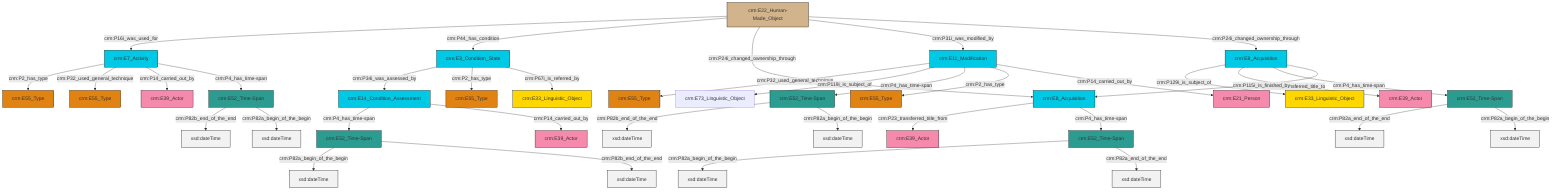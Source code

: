 graph TD
classDef Literal fill:#f2f2f2,stroke:#000000;
classDef CRM_Entity fill:#FFFFFF,stroke:#000000;
classDef Temporal_Entity fill:#00C9E6, stroke:#000000;
classDef Type fill:#E18312, stroke:#000000;
classDef Time-Span fill:#2C9C91, stroke:#000000;
classDef Appellation fill:#FFEB7F, stroke:#000000;
classDef Place fill:#008836, stroke:#000000;
classDef Persistent_Item fill:#B266B2, stroke:#000000;
classDef Conceptual_Object fill:#FFD700, stroke:#000000;
classDef Physical_Thing fill:#D2B48C, stroke:#000000;
classDef Actor fill:#f58aad, stroke:#000000;
classDef PC_Classes fill:#4ce600, stroke:#000000;
classDef Multi fill:#cccccc,stroke:#000000;

0["crm:E8_Acquisition"]:::Temporal_Entity -->|crm:P23_transferred_title_from| 1["crm:E39_Actor"]:::Actor
0["crm:E8_Acquisition"]:::Temporal_Entity -->|crm:P4_has_time-span| 2["crm:E52_Time-Span"]:::Time-Span
3["crm:E3_Condition_State"]:::Temporal_Entity -->|crm:P34i_was_assessed_by| 4["crm:E14_Condition_Assessment"]:::Temporal_Entity
7["crm:E7_Activity"]:::Temporal_Entity -->|crm:P2_has_type| 8["crm:E55_Type"]:::Type
9["crm:E11_Modification"]:::Temporal_Entity -->|crm:P32_used_general_technique| 10["crm:E55_Type"]:::Type
7["crm:E7_Activity"]:::Temporal_Entity -->|crm:P32_used_general_technique| 11["crm:E55_Type"]:::Type
12["crm:E8_Acquisition"]:::Temporal_Entity -->|crm:P129i_is_subject_of| 13["crm:E33_Linguistic_Object"]:::Conceptual_Object
9["crm:E11_Modification"]:::Temporal_Entity -->|crm:P119i_is_subject_of| 16["crm:E73_Linguistic_Object"]:::Default
9["crm:E11_Modification"]:::Temporal_Entity -->|crm:P4_has_time-span| 19["crm:E52_Time-Span"]:::Time-Span
22["crm:E52_Time-Span"]:::Time-Span -->|crm:P82a_begin_of_the_begin| 23[xsd:dateTime]:::Literal
17["crm:E52_Time-Span"]:::Time-Span -->|crm:P82a_end_of_the_end| 30[xsd:dateTime]:::Literal
12["crm:E8_Acquisition"]:::Temporal_Entity -->|crm:P22_transferred_title_to| 34["crm:E39_Actor"]:::Actor
7["crm:E7_Activity"]:::Temporal_Entity -->|crm:P14_carried_out_by| 32["crm:E39_Actor"]:::Actor
4["crm:E14_Condition_Assessment"]:::Temporal_Entity -->|crm:P4_has_time-span| 22["crm:E52_Time-Span"]:::Time-Span
4["crm:E14_Condition_Assessment"]:::Temporal_Entity -->|crm:P14_carried_out_by| 26["crm:E39_Actor"]:::Actor
22["crm:E52_Time-Span"]:::Time-Span -->|crm:P82b_end_of_the_end| 38[xsd:dateTime]:::Literal
39["crm:E22_Human-Made_Object"]:::Physical_Thing -->|crm:P16i_was_used_for| 7["crm:E7_Activity"]:::Temporal_Entity
5["crm:E52_Time-Span"]:::Time-Span -->|crm:P82b_end_of_the_end| 40[xsd:dateTime]:::Literal
2["crm:E52_Time-Span"]:::Time-Span -->|crm:P82a_begin_of_the_begin| 41[xsd:dateTime]:::Literal
3["crm:E3_Condition_State"]:::Temporal_Entity -->|crm:P2_has_type| 42["crm:E55_Type"]:::Type
19["crm:E52_Time-Span"]:::Time-Span -->|crm:P82b_end_of_the_end| 44[xsd:dateTime]:::Literal
39["crm:E22_Human-Made_Object"]:::Physical_Thing -->|crm:P44_has_condition| 3["crm:E3_Condition_State"]:::Temporal_Entity
7["crm:E7_Activity"]:::Temporal_Entity -->|crm:P4_has_time-span| 5["crm:E52_Time-Span"]:::Time-Span
17["crm:E52_Time-Span"]:::Time-Span -->|crm:P82a_begin_of_the_begin| 46[xsd:dateTime]:::Literal
2["crm:E52_Time-Span"]:::Time-Span -->|crm:P82a_end_of_the_end| 47[xsd:dateTime]:::Literal
12["crm:E8_Acquisition"]:::Temporal_Entity -->|crm:P4_has_time-span| 17["crm:E52_Time-Span"]:::Time-Span
3["crm:E3_Condition_State"]:::Temporal_Entity -->|crm:P67i_is_referred_by| 28["crm:E33_Linguistic_Object"]:::Conceptual_Object
39["crm:E22_Human-Made_Object"]:::Physical_Thing -->|crm:P24i_changed_ownership_through| 0["crm:E8_Acquisition"]:::Temporal_Entity
39["crm:E22_Human-Made_Object"]:::Physical_Thing -->|crm:P31i_was_modified_by| 9["crm:E11_Modification"]:::Temporal_Entity
9["crm:E11_Modification"]:::Temporal_Entity -->|crm:P2_has_type| 49["crm:E55_Type"]:::Type
19["crm:E52_Time-Span"]:::Time-Span -->|crm:P82a_begin_of_the_begin| 50[xsd:dateTime]:::Literal
9["crm:E11_Modification"]:::Temporal_Entity -->|crm:P14_carried_out_by| 36["crm:E21_Person"]:::Actor
5["crm:E52_Time-Span"]:::Time-Span -->|crm:P82a_begin_of_the_begin| 57[xsd:dateTime]:::Literal
12["crm:E8_Acquisition"]:::Temporal_Entity -->|crm:P115i_is_finished_by| 0["crm:E8_Acquisition"]:::Temporal_Entity
39["crm:E22_Human-Made_Object"]:::Physical_Thing -->|crm:P24i_changed_ownership_through| 12["crm:E8_Acquisition"]:::Temporal_Entity
